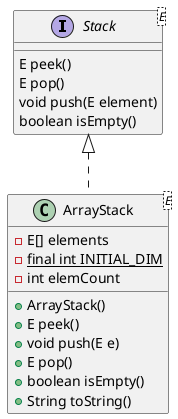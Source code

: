 @startuml
interface Stack<E> {
    E peek()
    E pop()
    void push(E element)
    boolean isEmpty()
}

class ArrayStack<E> implements Stack<E> {
    - E[] elements
    - {static} final int INITIAL_DIM
    - int elemCount

    + ArrayStack()
    + E peek()
    + void push(E e)
    + E pop()
    + boolean isEmpty()
    + String toString()
}
@enduml